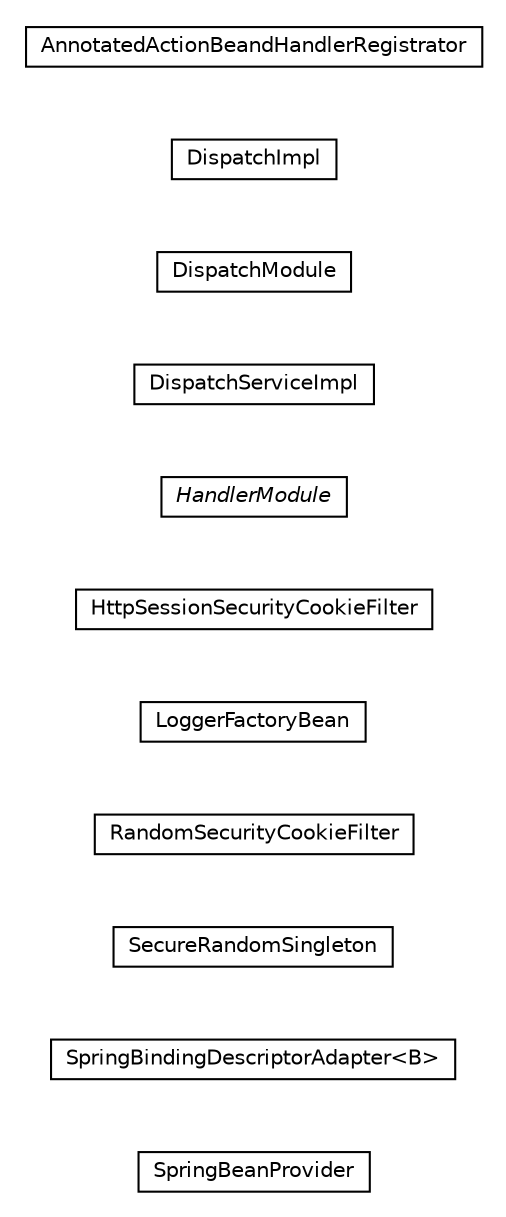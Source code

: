 #!/usr/local/bin/dot
#
# Class diagram 
# Generated by UMLGraph version R5_6-24-gf6e263 (http://www.umlgraph.org/)
#

digraph G {
	edge [fontname="Helvetica",fontsize=10,labelfontname="Helvetica",labelfontsize=10];
	node [fontname="Helvetica",fontsize=10,shape=plaintext];
	nodesep=0.25;
	ranksep=0.5;
	rankdir=LR;
	// com.gwtplatform.dispatch.server.spring.SpringBeanProvider
	c20245 [label=<<table title="com.gwtplatform.dispatch.server.spring.SpringBeanProvider" border="0" cellborder="1" cellspacing="0" cellpadding="2" port="p" href="./SpringBeanProvider.html">
		<tr><td><table border="0" cellspacing="0" cellpadding="1">
<tr><td align="center" balign="center"> SpringBeanProvider </td></tr>
		</table></td></tr>
		</table>>, URL="./SpringBeanProvider.html", fontname="Helvetica", fontcolor="black", fontsize=10.0];
	// com.gwtplatform.dispatch.server.spring.SpringBeanProvider.SpringBindingDescriptorAdapter<B>
	c20246 [label=<<table title="com.gwtplatform.dispatch.server.spring.SpringBeanProvider.SpringBindingDescriptorAdapter" border="0" cellborder="1" cellspacing="0" cellpadding="2" port="p" href="./SpringBeanProvider.SpringBindingDescriptorAdapter.html">
		<tr><td><table border="0" cellspacing="0" cellpadding="1">
<tr><td align="center" balign="center"> SpringBindingDescriptorAdapter&lt;B&gt; </td></tr>
		</table></td></tr>
		</table>>, URL="./SpringBeanProvider.SpringBindingDescriptorAdapter.html", fontname="Helvetica", fontcolor="black", fontsize=10.0];
	// com.gwtplatform.dispatch.server.spring.SecureRandomSingleton
	c20247 [label=<<table title="com.gwtplatform.dispatch.server.spring.SecureRandomSingleton" border="0" cellborder="1" cellspacing="0" cellpadding="2" port="p" href="./SecureRandomSingleton.html">
		<tr><td><table border="0" cellspacing="0" cellpadding="1">
<tr><td align="center" balign="center"> SecureRandomSingleton </td></tr>
		</table></td></tr>
		</table>>, URL="./SecureRandomSingleton.html", fontname="Helvetica", fontcolor="black", fontsize=10.0];
	// com.gwtplatform.dispatch.server.spring.RandomSecurityCookieFilter
	c20248 [label=<<table title="com.gwtplatform.dispatch.server.spring.RandomSecurityCookieFilter" border="0" cellborder="1" cellspacing="0" cellpadding="2" port="p" href="./RandomSecurityCookieFilter.html">
		<tr><td><table border="0" cellspacing="0" cellpadding="1">
<tr><td align="center" balign="center"> RandomSecurityCookieFilter </td></tr>
		</table></td></tr>
		</table>>, URL="./RandomSecurityCookieFilter.html", fontname="Helvetica", fontcolor="black", fontsize=10.0];
	// com.gwtplatform.dispatch.server.spring.LoggerFactoryBean
	c20249 [label=<<table title="com.gwtplatform.dispatch.server.spring.LoggerFactoryBean" border="0" cellborder="1" cellspacing="0" cellpadding="2" port="p" href="./LoggerFactoryBean.html">
		<tr><td><table border="0" cellspacing="0" cellpadding="1">
<tr><td align="center" balign="center"> LoggerFactoryBean </td></tr>
		</table></td></tr>
		</table>>, URL="./LoggerFactoryBean.html", fontname="Helvetica", fontcolor="black", fontsize=10.0];
	// com.gwtplatform.dispatch.server.spring.HttpSessionSecurityCookieFilter
	c20250 [label=<<table title="com.gwtplatform.dispatch.server.spring.HttpSessionSecurityCookieFilter" border="0" cellborder="1" cellspacing="0" cellpadding="2" port="p" href="./HttpSessionSecurityCookieFilter.html">
		<tr><td><table border="0" cellspacing="0" cellpadding="1">
<tr><td align="center" balign="center"> HttpSessionSecurityCookieFilter </td></tr>
		</table></td></tr>
		</table>>, URL="./HttpSessionSecurityCookieFilter.html", fontname="Helvetica", fontcolor="black", fontsize=10.0];
	// com.gwtplatform.dispatch.server.spring.HandlerModule
	c20251 [label=<<table title="com.gwtplatform.dispatch.server.spring.HandlerModule" border="0" cellborder="1" cellspacing="0" cellpadding="2" port="p" href="./HandlerModule.html">
		<tr><td><table border="0" cellspacing="0" cellpadding="1">
<tr><td align="center" balign="center"><font face="Helvetica-Oblique"> HandlerModule </font></td></tr>
		</table></td></tr>
		</table>>, URL="./HandlerModule.html", fontname="Helvetica", fontcolor="black", fontsize=10.0];
	// com.gwtplatform.dispatch.server.spring.DispatchServiceImpl
	c20252 [label=<<table title="com.gwtplatform.dispatch.server.spring.DispatchServiceImpl" border="0" cellborder="1" cellspacing="0" cellpadding="2" port="p" href="./DispatchServiceImpl.html">
		<tr><td><table border="0" cellspacing="0" cellpadding="1">
<tr><td align="center" balign="center"> DispatchServiceImpl </td></tr>
		</table></td></tr>
		</table>>, URL="./DispatchServiceImpl.html", fontname="Helvetica", fontcolor="black", fontsize=10.0];
	// com.gwtplatform.dispatch.server.spring.DispatchModule
	c20253 [label=<<table title="com.gwtplatform.dispatch.server.spring.DispatchModule" border="0" cellborder="1" cellspacing="0" cellpadding="2" port="p" href="./DispatchModule.html">
		<tr><td><table border="0" cellspacing="0" cellpadding="1">
<tr><td align="center" balign="center"> DispatchModule </td></tr>
		</table></td></tr>
		</table>>, URL="./DispatchModule.html", fontname="Helvetica", fontcolor="black", fontsize=10.0];
	// com.gwtplatform.dispatch.server.spring.DispatchImpl
	c20254 [label=<<table title="com.gwtplatform.dispatch.server.spring.DispatchImpl" border="0" cellborder="1" cellspacing="0" cellpadding="2" port="p" href="./DispatchImpl.html">
		<tr><td><table border="0" cellspacing="0" cellpadding="1">
<tr><td align="center" balign="center"> DispatchImpl </td></tr>
		</table></td></tr>
		</table>>, URL="./DispatchImpl.html", fontname="Helvetica", fontcolor="black", fontsize=10.0];
	// com.gwtplatform.dispatch.server.spring.AnnotatedActionBeandHandlerRegistrator
	c20255 [label=<<table title="com.gwtplatform.dispatch.server.spring.AnnotatedActionBeandHandlerRegistrator" border="0" cellborder="1" cellspacing="0" cellpadding="2" port="p" href="./AnnotatedActionBeandHandlerRegistrator.html">
		<tr><td><table border="0" cellspacing="0" cellpadding="1">
<tr><td align="center" balign="center"> AnnotatedActionBeandHandlerRegistrator </td></tr>
		</table></td></tr>
		</table>>, URL="./AnnotatedActionBeandHandlerRegistrator.html", fontname="Helvetica", fontcolor="black", fontsize=10.0];
}

